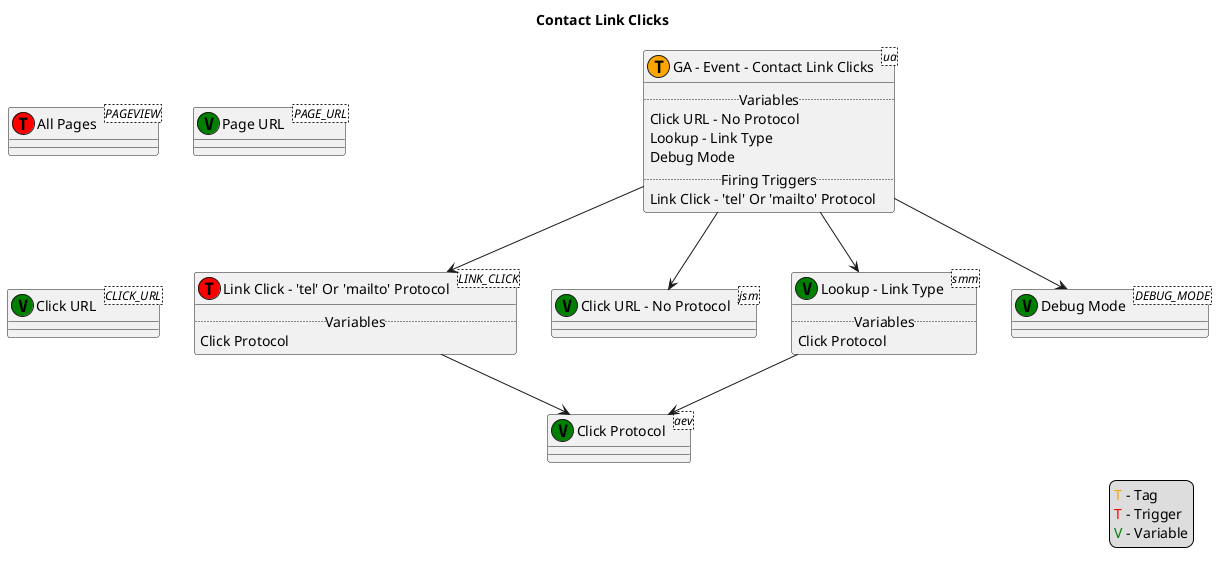 @startuml
title Contact Link Clicks
legend right
<color:orange>T</color> - Tag
<color:red>T</color> - Trigger
<color:green>V</color> - Variable
end legend
class "GA - Event - Contact Link Clicks" as 02<ua> << (T, orange) >> {
    .. Variables ..
    Click URL - No Protocol
    Lookup - Link Type
    Debug Mode
    .. Firing Triggers ..
    Link Click - 'tel' Or 'mailto' Protocol
}
class "Link Click - 'tel' Or 'mailto' Protocol" as 17<LINK_CLICK> << (T, red) >> {
    .. Variables ..
    Click Protocol
}
class "All Pages" as 2147479553<PAGEVIEW> << (T, red) >>
class "Click Protocol" as 24<aev> << (V, green) >>
class "Click URL - No Protocol" as 25<jsm> << (V, green) >>
class "Lookup - Link Type" as 26<smm> << (V, green) >> {
    .. Variables ..
    Click Protocol
}
class "Page URL"<PAGE_URL> << (V, green) >>
class "Click URL"<CLICK_URL> << (V, green) >>
class "Debug Mode"<DEBUG_MODE> << (V, green) >>
02 --> 17
17 --> 24
02 --> 25
02 --> 26
02 --> "Debug Mode"
26 --> 24
@enduml